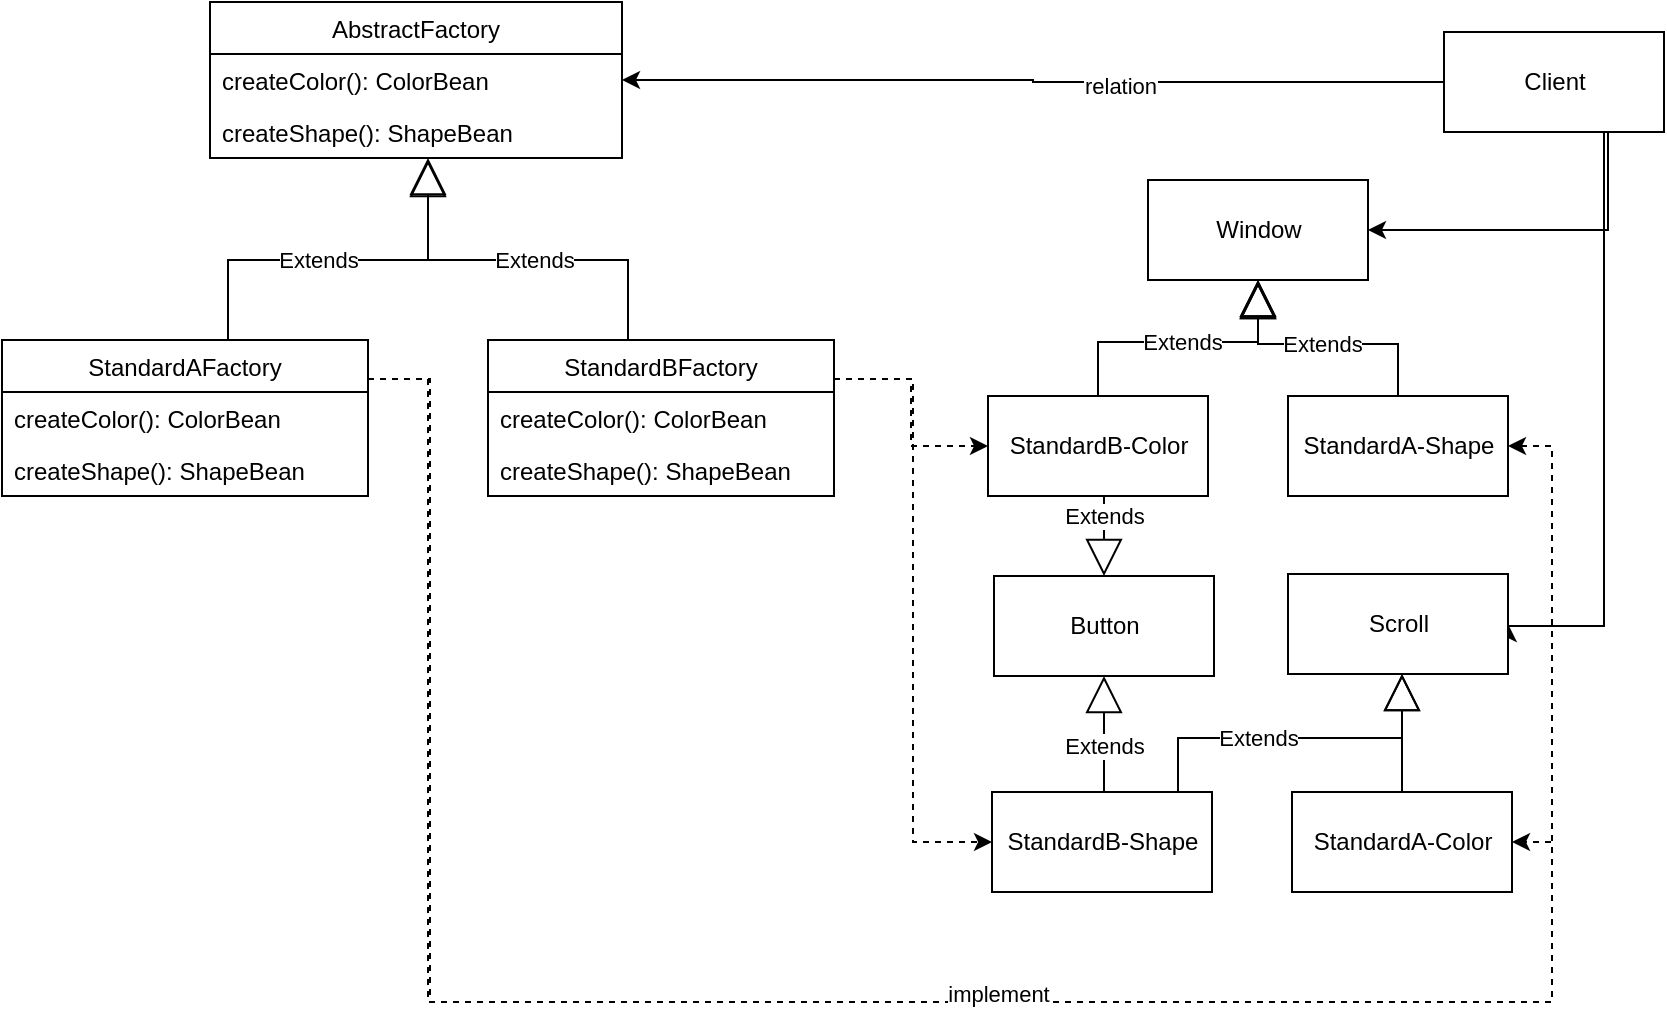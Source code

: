 <mxfile version="17.4.2" type="device"><diagram id="BvTHq3IxHgaGLjxkwsUw" name="Page-1"><mxGraphModel dx="1268" dy="612" grid="1" gridSize="1" guides="1" tooltips="1" connect="1" arrows="1" fold="1" page="1" pageScale="1" pageWidth="850" pageHeight="1100" math="0" shadow="0"><root><mxCell id="0"/><mxCell id="1" parent="0"/><mxCell id="mPeu21tcuUSQJ2v_FQqZ-11" value="AbstractFactory" style="swimlane;fontStyle=0;childLayout=stackLayout;horizontal=1;startSize=26;fillColor=none;horizontalStack=0;resizeParent=1;resizeParentMax=0;resizeLast=0;collapsible=1;marginBottom=0;" parent="1" vertex="1"><mxGeometry x="81" y="111" width="206" height="78" as="geometry"/></mxCell><mxCell id="mPeu21tcuUSQJ2v_FQqZ-12" value="createColor(): ColorBean" style="text;strokeColor=none;fillColor=none;align=left;verticalAlign=top;spacingLeft=4;spacingRight=4;overflow=hidden;rotatable=0;points=[[0,0.5],[1,0.5]];portConstraint=eastwest;" parent="mPeu21tcuUSQJ2v_FQqZ-11" vertex="1"><mxGeometry y="26" width="206" height="26" as="geometry"/></mxCell><mxCell id="mPeu21tcuUSQJ2v_FQqZ-13" value="createShape(): ShapeBean" style="text;strokeColor=none;fillColor=none;align=left;verticalAlign=top;spacingLeft=4;spacingRight=4;overflow=hidden;rotatable=0;points=[[0,0.5],[1,0.5]];portConstraint=eastwest;" parent="mPeu21tcuUSQJ2v_FQqZ-11" vertex="1"><mxGeometry y="52" width="206" height="26" as="geometry"/></mxCell><mxCell id="mPeu21tcuUSQJ2v_FQqZ-49" style="edgeStyle=orthogonalEdgeStyle;rounded=0;orthogonalLoop=1;jettySize=auto;html=1;exitX=1;exitY=0.25;exitDx=0;exitDy=0;entryX=1;entryY=0.5;entryDx=0;entryDy=0;dashed=1;" parent="1" source="mPeu21tcuUSQJ2v_FQqZ-15" target="mPeu21tcuUSQJ2v_FQqZ-39" edge="1"><mxGeometry relative="1" as="geometry"><Array as="points"><mxPoint x="190" y="300"/><mxPoint x="190" y="611"/><mxPoint x="752" y="611"/><mxPoint x="752" y="333"/></Array></mxGeometry></mxCell><mxCell id="mPeu21tcuUSQJ2v_FQqZ-50" style="edgeStyle=orthogonalEdgeStyle;rounded=0;orthogonalLoop=1;jettySize=auto;html=1;exitX=1;exitY=0.25;exitDx=0;exitDy=0;entryX=1;entryY=0.5;entryDx=0;entryDy=0;dashed=1;" parent="1" source="mPeu21tcuUSQJ2v_FQqZ-15" target="mPeu21tcuUSQJ2v_FQqZ-44" edge="1"><mxGeometry relative="1" as="geometry"><Array as="points"><mxPoint x="191" y="300"/><mxPoint x="191" y="611"/><mxPoint x="752" y="611"/><mxPoint x="752" y="531"/></Array></mxGeometry></mxCell><mxCell id="mPeu21tcuUSQJ2v_FQqZ-51" value="implement" style="edgeLabel;html=1;align=center;verticalAlign=middle;resizable=0;points=[];" parent="mPeu21tcuUSQJ2v_FQqZ-50" vertex="1" connectable="0"><mxGeometry x="0.249" y="4" relative="1" as="geometry"><mxPoint as="offset"/></mxGeometry></mxCell><mxCell id="mPeu21tcuUSQJ2v_FQqZ-15" value="StandardAFactory" style="swimlane;fontStyle=0;childLayout=stackLayout;horizontal=1;startSize=26;fillColor=none;horizontalStack=0;resizeParent=1;resizeParentMax=0;resizeLast=0;collapsible=1;marginBottom=0;" parent="1" vertex="1"><mxGeometry x="-23" y="280" width="183" height="78" as="geometry"/></mxCell><mxCell id="mPeu21tcuUSQJ2v_FQqZ-16" value="createColor(): ColorBean" style="text;strokeColor=none;fillColor=none;align=left;verticalAlign=top;spacingLeft=4;spacingRight=4;overflow=hidden;rotatable=0;points=[[0,0.5],[1,0.5]];portConstraint=eastwest;" parent="mPeu21tcuUSQJ2v_FQqZ-15" vertex="1"><mxGeometry y="26" width="183" height="26" as="geometry"/></mxCell><mxCell id="mPeu21tcuUSQJ2v_FQqZ-17" value="createShape(): ShapeBean" style="text;strokeColor=none;fillColor=none;align=left;verticalAlign=top;spacingLeft=4;spacingRight=4;overflow=hidden;rotatable=0;points=[[0,0.5],[1,0.5]];portConstraint=eastwest;" parent="mPeu21tcuUSQJ2v_FQqZ-15" vertex="1"><mxGeometry y="52" width="183" height="26" as="geometry"/></mxCell><mxCell id="mPeu21tcuUSQJ2v_FQqZ-47" style="edgeStyle=orthogonalEdgeStyle;rounded=0;orthogonalLoop=1;jettySize=auto;html=1;exitX=1;exitY=0.25;exitDx=0;exitDy=0;dashed=1;" parent="1" source="mPeu21tcuUSQJ2v_FQqZ-18" target="mPeu21tcuUSQJ2v_FQqZ-38" edge="1"><mxGeometry relative="1" as="geometry"/></mxCell><mxCell id="mPeu21tcuUSQJ2v_FQqZ-48" style="edgeStyle=orthogonalEdgeStyle;rounded=0;orthogonalLoop=1;jettySize=auto;html=1;exitX=1;exitY=0.25;exitDx=0;exitDy=0;entryX=0;entryY=0.5;entryDx=0;entryDy=0;dashed=1;" parent="1" source="mPeu21tcuUSQJ2v_FQqZ-18" target="mPeu21tcuUSQJ2v_FQqZ-43" edge="1"><mxGeometry relative="1" as="geometry"/></mxCell><mxCell id="mPeu21tcuUSQJ2v_FQqZ-18" value="StandardBFactory" style="swimlane;fontStyle=0;childLayout=stackLayout;horizontal=1;startSize=26;fillColor=none;horizontalStack=0;resizeParent=1;resizeParentMax=0;resizeLast=0;collapsible=1;marginBottom=0;" parent="1" vertex="1"><mxGeometry x="220" y="280" width="173" height="78" as="geometry"/></mxCell><mxCell id="mPeu21tcuUSQJ2v_FQqZ-19" value="createColor(): ColorBean" style="text;strokeColor=none;fillColor=none;align=left;verticalAlign=top;spacingLeft=4;spacingRight=4;overflow=hidden;rotatable=0;points=[[0,0.5],[1,0.5]];portConstraint=eastwest;" parent="mPeu21tcuUSQJ2v_FQqZ-18" vertex="1"><mxGeometry y="26" width="173" height="26" as="geometry"/></mxCell><mxCell id="mPeu21tcuUSQJ2v_FQqZ-20" value="createShape(): ShapeBean" style="text;strokeColor=none;fillColor=none;align=left;verticalAlign=top;spacingLeft=4;spacingRight=4;overflow=hidden;rotatable=0;points=[[0,0.5],[1,0.5]];portConstraint=eastwest;" parent="mPeu21tcuUSQJ2v_FQqZ-18" vertex="1"><mxGeometry y="52" width="173" height="26" as="geometry"/></mxCell><mxCell id="mPeu21tcuUSQJ2v_FQqZ-24" value="Extends" style="endArrow=block;endSize=16;endFill=0;html=1;exitX=0.5;exitY=0;exitDx=0;exitDy=0;rounded=0;edgeStyle=orthogonalEdgeStyle;" parent="1" source="mPeu21tcuUSQJ2v_FQqZ-15" target="mPeu21tcuUSQJ2v_FQqZ-13" edge="1"><mxGeometry width="160" relative="1" as="geometry"><mxPoint x="90" y="240" as="sourcePoint"/><mxPoint x="250" y="240" as="targetPoint"/><Array as="points"><mxPoint x="90" y="240"/><mxPoint x="190" y="240"/></Array></mxGeometry></mxCell><mxCell id="mPeu21tcuUSQJ2v_FQqZ-25" value="Extends" style="endArrow=block;endSize=16;endFill=0;html=1;rounded=0;exitX=0.5;exitY=0;exitDx=0;exitDy=0;edgeStyle=orthogonalEdgeStyle;" parent="1" source="mPeu21tcuUSQJ2v_FQqZ-18" edge="1"><mxGeometry width="160" relative="1" as="geometry"><mxPoint x="240" y="370" as="sourcePoint"/><mxPoint x="190" y="190" as="targetPoint"/><Array as="points"><mxPoint x="290" y="240"/><mxPoint x="190" y="240"/></Array></mxGeometry></mxCell><mxCell id="mPeu21tcuUSQJ2v_FQqZ-53" style="edgeStyle=orthogonalEdgeStyle;rounded=0;orthogonalLoop=1;jettySize=auto;html=1;entryX=1;entryY=0.5;entryDx=0;entryDy=0;" parent="1" source="mPeu21tcuUSQJ2v_FQqZ-26" target="mPeu21tcuUSQJ2v_FQqZ-12" edge="1"><mxGeometry relative="1" as="geometry"/></mxCell><mxCell id="mPeu21tcuUSQJ2v_FQqZ-56" value="relation" style="edgeLabel;html=1;align=center;verticalAlign=middle;resizable=0;points=[];" parent="mPeu21tcuUSQJ2v_FQqZ-53" vertex="1" connectable="0"><mxGeometry x="-0.212" y="2" relative="1" as="geometry"><mxPoint as="offset"/></mxGeometry></mxCell><mxCell id="mPeu21tcuUSQJ2v_FQqZ-54" style="edgeStyle=orthogonalEdgeStyle;rounded=0;orthogonalLoop=1;jettySize=auto;html=1;entryX=1;entryY=0.5;entryDx=0;entryDy=0;" parent="1" source="mPeu21tcuUSQJ2v_FQqZ-26" target="mPeu21tcuUSQJ2v_FQqZ-37" edge="1"><mxGeometry relative="1" as="geometry"><Array as="points"><mxPoint x="780" y="225"/></Array></mxGeometry></mxCell><mxCell id="mPeu21tcuUSQJ2v_FQqZ-55" style="edgeStyle=orthogonalEdgeStyle;rounded=0;orthogonalLoop=1;jettySize=auto;html=1;entryX=1;entryY=0.5;entryDx=0;entryDy=0;" parent="1" source="mPeu21tcuUSQJ2v_FQqZ-26" target="mPeu21tcuUSQJ2v_FQqZ-42" edge="1"><mxGeometry relative="1" as="geometry"><Array as="points"><mxPoint x="778" y="423"/></Array></mxGeometry></mxCell><mxCell id="mPeu21tcuUSQJ2v_FQqZ-26" value="Client" style="html=1;" parent="1" vertex="1"><mxGeometry x="698" y="126" width="110" height="50" as="geometry"/></mxCell><mxCell id="mPeu21tcuUSQJ2v_FQqZ-27" value="AbstractProductA" style="html=1;" parent="1" vertex="1"><mxGeometry x="550" y="200" width="110" height="50" as="geometry"/></mxCell><mxCell id="mPeu21tcuUSQJ2v_FQqZ-28" value="ProductA2" style="html=1;" parent="1" vertex="1"><mxGeometry x="470" y="308" width="110" height="50" as="geometry"/></mxCell><mxCell id="mPeu21tcuUSQJ2v_FQqZ-29" value="ProductA1" style="html=1;" parent="1" vertex="1"><mxGeometry x="620" y="308" width="110" height="50" as="geometry"/></mxCell><mxCell id="mPeu21tcuUSQJ2v_FQqZ-30" value="Extends" style="endArrow=block;endSize=16;endFill=0;html=1;rounded=0;exitX=0.5;exitY=0;exitDx=0;exitDy=0;edgeStyle=orthogonalEdgeStyle;entryX=0.5;entryY=1;entryDx=0;entryDy=0;" parent="1" source="mPeu21tcuUSQJ2v_FQqZ-29" target="mPeu21tcuUSQJ2v_FQqZ-27" edge="1"><mxGeometry width="160" relative="1" as="geometry"><mxPoint x="690" y="480" as="sourcePoint"/><mxPoint x="590" y="390" as="targetPoint"/><Array as="points"><mxPoint x="675" y="282"/><mxPoint x="605" y="282"/></Array></mxGeometry></mxCell><mxCell id="mPeu21tcuUSQJ2v_FQqZ-33" value="Extends" style="endArrow=block;endSize=16;endFill=0;html=1;rounded=0;exitX=0.5;exitY=0;exitDx=0;exitDy=0;edgeStyle=orthogonalEdgeStyle;entryX=0.5;entryY=1;entryDx=0;entryDy=0;" parent="1" source="mPeu21tcuUSQJ2v_FQqZ-28" edge="1"><mxGeometry width="160" relative="1" as="geometry"><mxPoint x="675" y="309" as="sourcePoint"/><mxPoint x="605" y="251" as="targetPoint"/><Array as="points"><mxPoint x="525" y="281"/><mxPoint x="605" y="281"/></Array></mxGeometry></mxCell><mxCell id="mPeu21tcuUSQJ2v_FQqZ-37" value="Window" style="html=1;" parent="1" vertex="1"><mxGeometry x="550" y="200" width="110" height="50" as="geometry"/></mxCell><mxCell id="mPeu21tcuUSQJ2v_FQqZ-38" value="StandardB-Color" style="html=1;" parent="1" vertex="1"><mxGeometry x="470" y="308" width="110" height="50" as="geometry"/></mxCell><mxCell id="52ywo-UMJTgXsROFsR9H-15" style="edgeStyle=orthogonalEdgeStyle;rounded=0;orthogonalLoop=1;jettySize=auto;html=1;endArrow=block;endFill=0;startSize=6;endSize=16;strokeColor=#000000;exitX=0.5;exitY=1;exitDx=0;exitDy=0;" edge="1" parent="1" source="mPeu21tcuUSQJ2v_FQqZ-38" target="52ywo-UMJTgXsROFsR9H-2"><mxGeometry relative="1" as="geometry"><Array as="points"><mxPoint x="528" y="358"/></Array></mxGeometry></mxCell><mxCell id="52ywo-UMJTgXsROFsR9H-18" value="Extends" style="edgeLabel;html=1;align=center;verticalAlign=middle;resizable=0;points=[];" vertex="1" connectable="0" parent="52ywo-UMJTgXsROFsR9H-15"><mxGeometry x="-0.561" y="-1" relative="1" as="geometry"><mxPoint x="1" y="3" as="offset"/></mxGeometry></mxCell><mxCell id="mPeu21tcuUSQJ2v_FQqZ-39" value="StandardA-Shape" style="html=1;" parent="1" vertex="1"><mxGeometry x="620" y="308" width="110" height="50" as="geometry"/></mxCell><mxCell id="mPeu21tcuUSQJ2v_FQqZ-40" value="Extends" style="endArrow=block;endSize=16;endFill=0;html=1;rounded=0;exitX=0.5;exitY=0;exitDx=0;exitDy=0;edgeStyle=orthogonalEdgeStyle;entryX=0.5;entryY=1;entryDx=0;entryDy=0;" parent="1" source="mPeu21tcuUSQJ2v_FQqZ-39" target="mPeu21tcuUSQJ2v_FQqZ-37" edge="1"><mxGeometry width="160" relative="1" as="geometry"><mxPoint x="690" y="480" as="sourcePoint"/><mxPoint x="590" y="390" as="targetPoint"/><Array as="points"><mxPoint x="675" y="282"/><mxPoint x="605" y="282"/></Array></mxGeometry></mxCell><mxCell id="mPeu21tcuUSQJ2v_FQqZ-41" value="Extends" style="endArrow=block;endSize=16;endFill=0;html=1;rounded=0;exitX=0.5;exitY=0;exitDx=0;exitDy=0;edgeStyle=orthogonalEdgeStyle;entryX=0.5;entryY=1;entryDx=0;entryDy=0;" parent="1" source="mPeu21tcuUSQJ2v_FQqZ-38" edge="1"><mxGeometry width="160" relative="1" as="geometry"><mxPoint x="675" y="309" as="sourcePoint"/><mxPoint x="605" y="251" as="targetPoint"/><Array as="points"><mxPoint x="525" y="281"/><mxPoint x="605" y="281"/></Array></mxGeometry></mxCell><mxCell id="mPeu21tcuUSQJ2v_FQqZ-42" value="Scroll" style="html=1;" parent="1" vertex="1"><mxGeometry x="620" y="397" width="110" height="50" as="geometry"/></mxCell><mxCell id="mPeu21tcuUSQJ2v_FQqZ-43" value="StandardB-Shape" style="html=1;" parent="1" vertex="1"><mxGeometry x="472" y="506" width="110" height="50" as="geometry"/></mxCell><mxCell id="mPeu21tcuUSQJ2v_FQqZ-44" value="StandardA-Color" style="html=1;" parent="1" vertex="1"><mxGeometry x="622" y="506" width="110" height="50" as="geometry"/></mxCell><mxCell id="mPeu21tcuUSQJ2v_FQqZ-45" value="" style="endArrow=block;endSize=16;endFill=0;html=1;rounded=0;exitX=0.5;exitY=0;exitDx=0;exitDy=0;edgeStyle=orthogonalEdgeStyle;" parent="1" source="mPeu21tcuUSQJ2v_FQqZ-44" edge="1"><mxGeometry width="160" relative="1" as="geometry"><mxPoint x="692" y="678" as="sourcePoint"/><mxPoint x="677" y="447" as="targetPoint"/><Array as="points"><mxPoint x="677" y="447"/></Array></mxGeometry></mxCell><mxCell id="mPeu21tcuUSQJ2v_FQqZ-46" value="Extends" style="endArrow=block;endSize=16;endFill=0;html=1;rounded=0;exitX=0.5;exitY=0;exitDx=0;exitDy=0;edgeStyle=orthogonalEdgeStyle;" parent="1" source="mPeu21tcuUSQJ2v_FQqZ-43" edge="1" target="mPeu21tcuUSQJ2v_FQqZ-42"><mxGeometry width="160" relative="1" as="geometry"><mxPoint x="677" y="507" as="sourcePoint"/><mxPoint x="607" y="449" as="targetPoint"/><Array as="points"><mxPoint x="565" y="506"/><mxPoint x="565" y="479"/><mxPoint x="677" y="479"/></Array></mxGeometry></mxCell><mxCell id="52ywo-UMJTgXsROFsR9H-2" value="Button" style="html=1;" vertex="1" parent="1"><mxGeometry x="473" y="398" width="110" height="50" as="geometry"/></mxCell><mxCell id="52ywo-UMJTgXsROFsR9H-5" value="" style="endArrow=block;endSize=16;endFill=0;html=1;rounded=0;strokeColor=#000000;edgeStyle=orthogonalEdgeStyle;exitX=0.25;exitY=0;exitDx=0;exitDy=0;entryX=0.5;entryY=1;entryDx=0;entryDy=0;" edge="1" parent="1" source="mPeu21tcuUSQJ2v_FQqZ-43" target="52ywo-UMJTgXsROFsR9H-2"><mxGeometry width="160" relative="1" as="geometry"><mxPoint x="370" y="452.75" as="sourcePoint"/><mxPoint x="530" y="452.75" as="targetPoint"/><Array as="points"><mxPoint x="528" y="506"/></Array></mxGeometry></mxCell><mxCell id="52ywo-UMJTgXsROFsR9H-14" value="Extends" style="edgeLabel;html=1;align=center;verticalAlign=middle;resizable=0;points=[];" vertex="1" connectable="0" parent="52ywo-UMJTgXsROFsR9H-5"><mxGeometry x="0.208" relative="1" as="geometry"><mxPoint as="offset"/></mxGeometry></mxCell></root></mxGraphModel></diagram></mxfile>